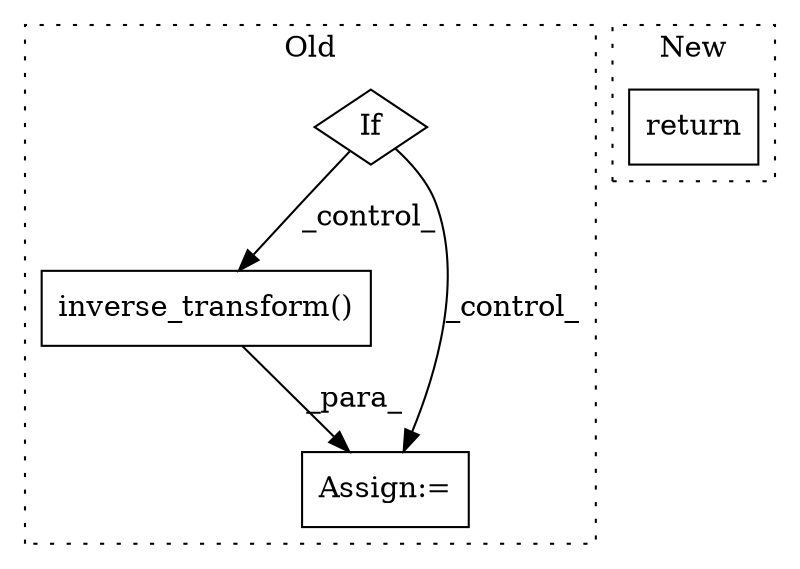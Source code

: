 digraph G {
subgraph cluster0 {
1 [label="inverse_transform()" a="75" s="4691,4801" l="30,1" shape="box"];
3 [label="Assign:=" a="68" s="4687" l="3" shape="box"];
4 [label="If" a="96" s="3323" l="3" shape="diamond"];
label = "Old";
style="dotted";
}
subgraph cluster1 {
2 [label="return" a="93" s="4735" l="7" shape="box"];
label = "New";
style="dotted";
}
1 -> 3 [label="_para_"];
4 -> 1 [label="_control_"];
4 -> 3 [label="_control_"];
}